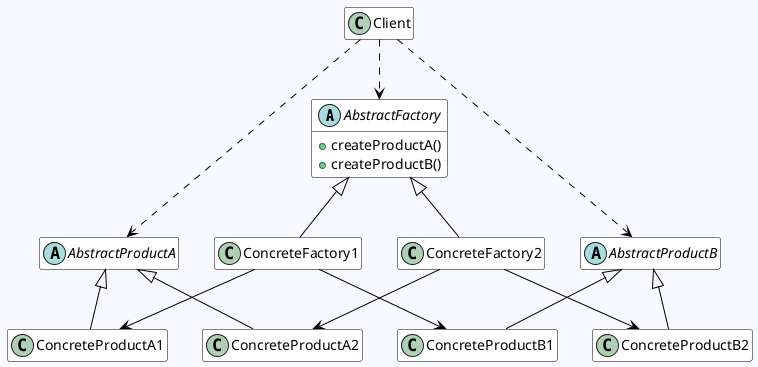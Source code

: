 @startuml
hide empty attributes
hide empty members
skinparam backgroundcolor GhostWhite
skinparam class {
 ArrowColor Black
 BackgroundColor White
 BorderColor Black
}

abstract class AbstractFactory {
 + createProductA()
 + createProductB()
}
abstract class AbstractProductA
abstract class AbstractProductB
class ConcreteFactory1
class ConcreteFactory2

AbstractFactory <|-- ConcreteFactory1
AbstractFactory <|-- ConcreteFactory2

AbstractProductA <|-- ConcreteProductA1
AbstractProductA <|-- ConcreteProductA2
AbstractProductB <|-- ConcreteProductB1
AbstractProductB <|-- ConcreteProductB2

Client ..> AbstractFactory
Client ..> AbstractProductA
Client ..> AbstractProductB

ConcreteFactory1 --> ConcreteProductA1
ConcreteFactory1 --> ConcreteProductB1
ConcreteFactory2 --> ConcreteProductA2
ConcreteFactory2 --> ConcreteProductB2
@enduml
